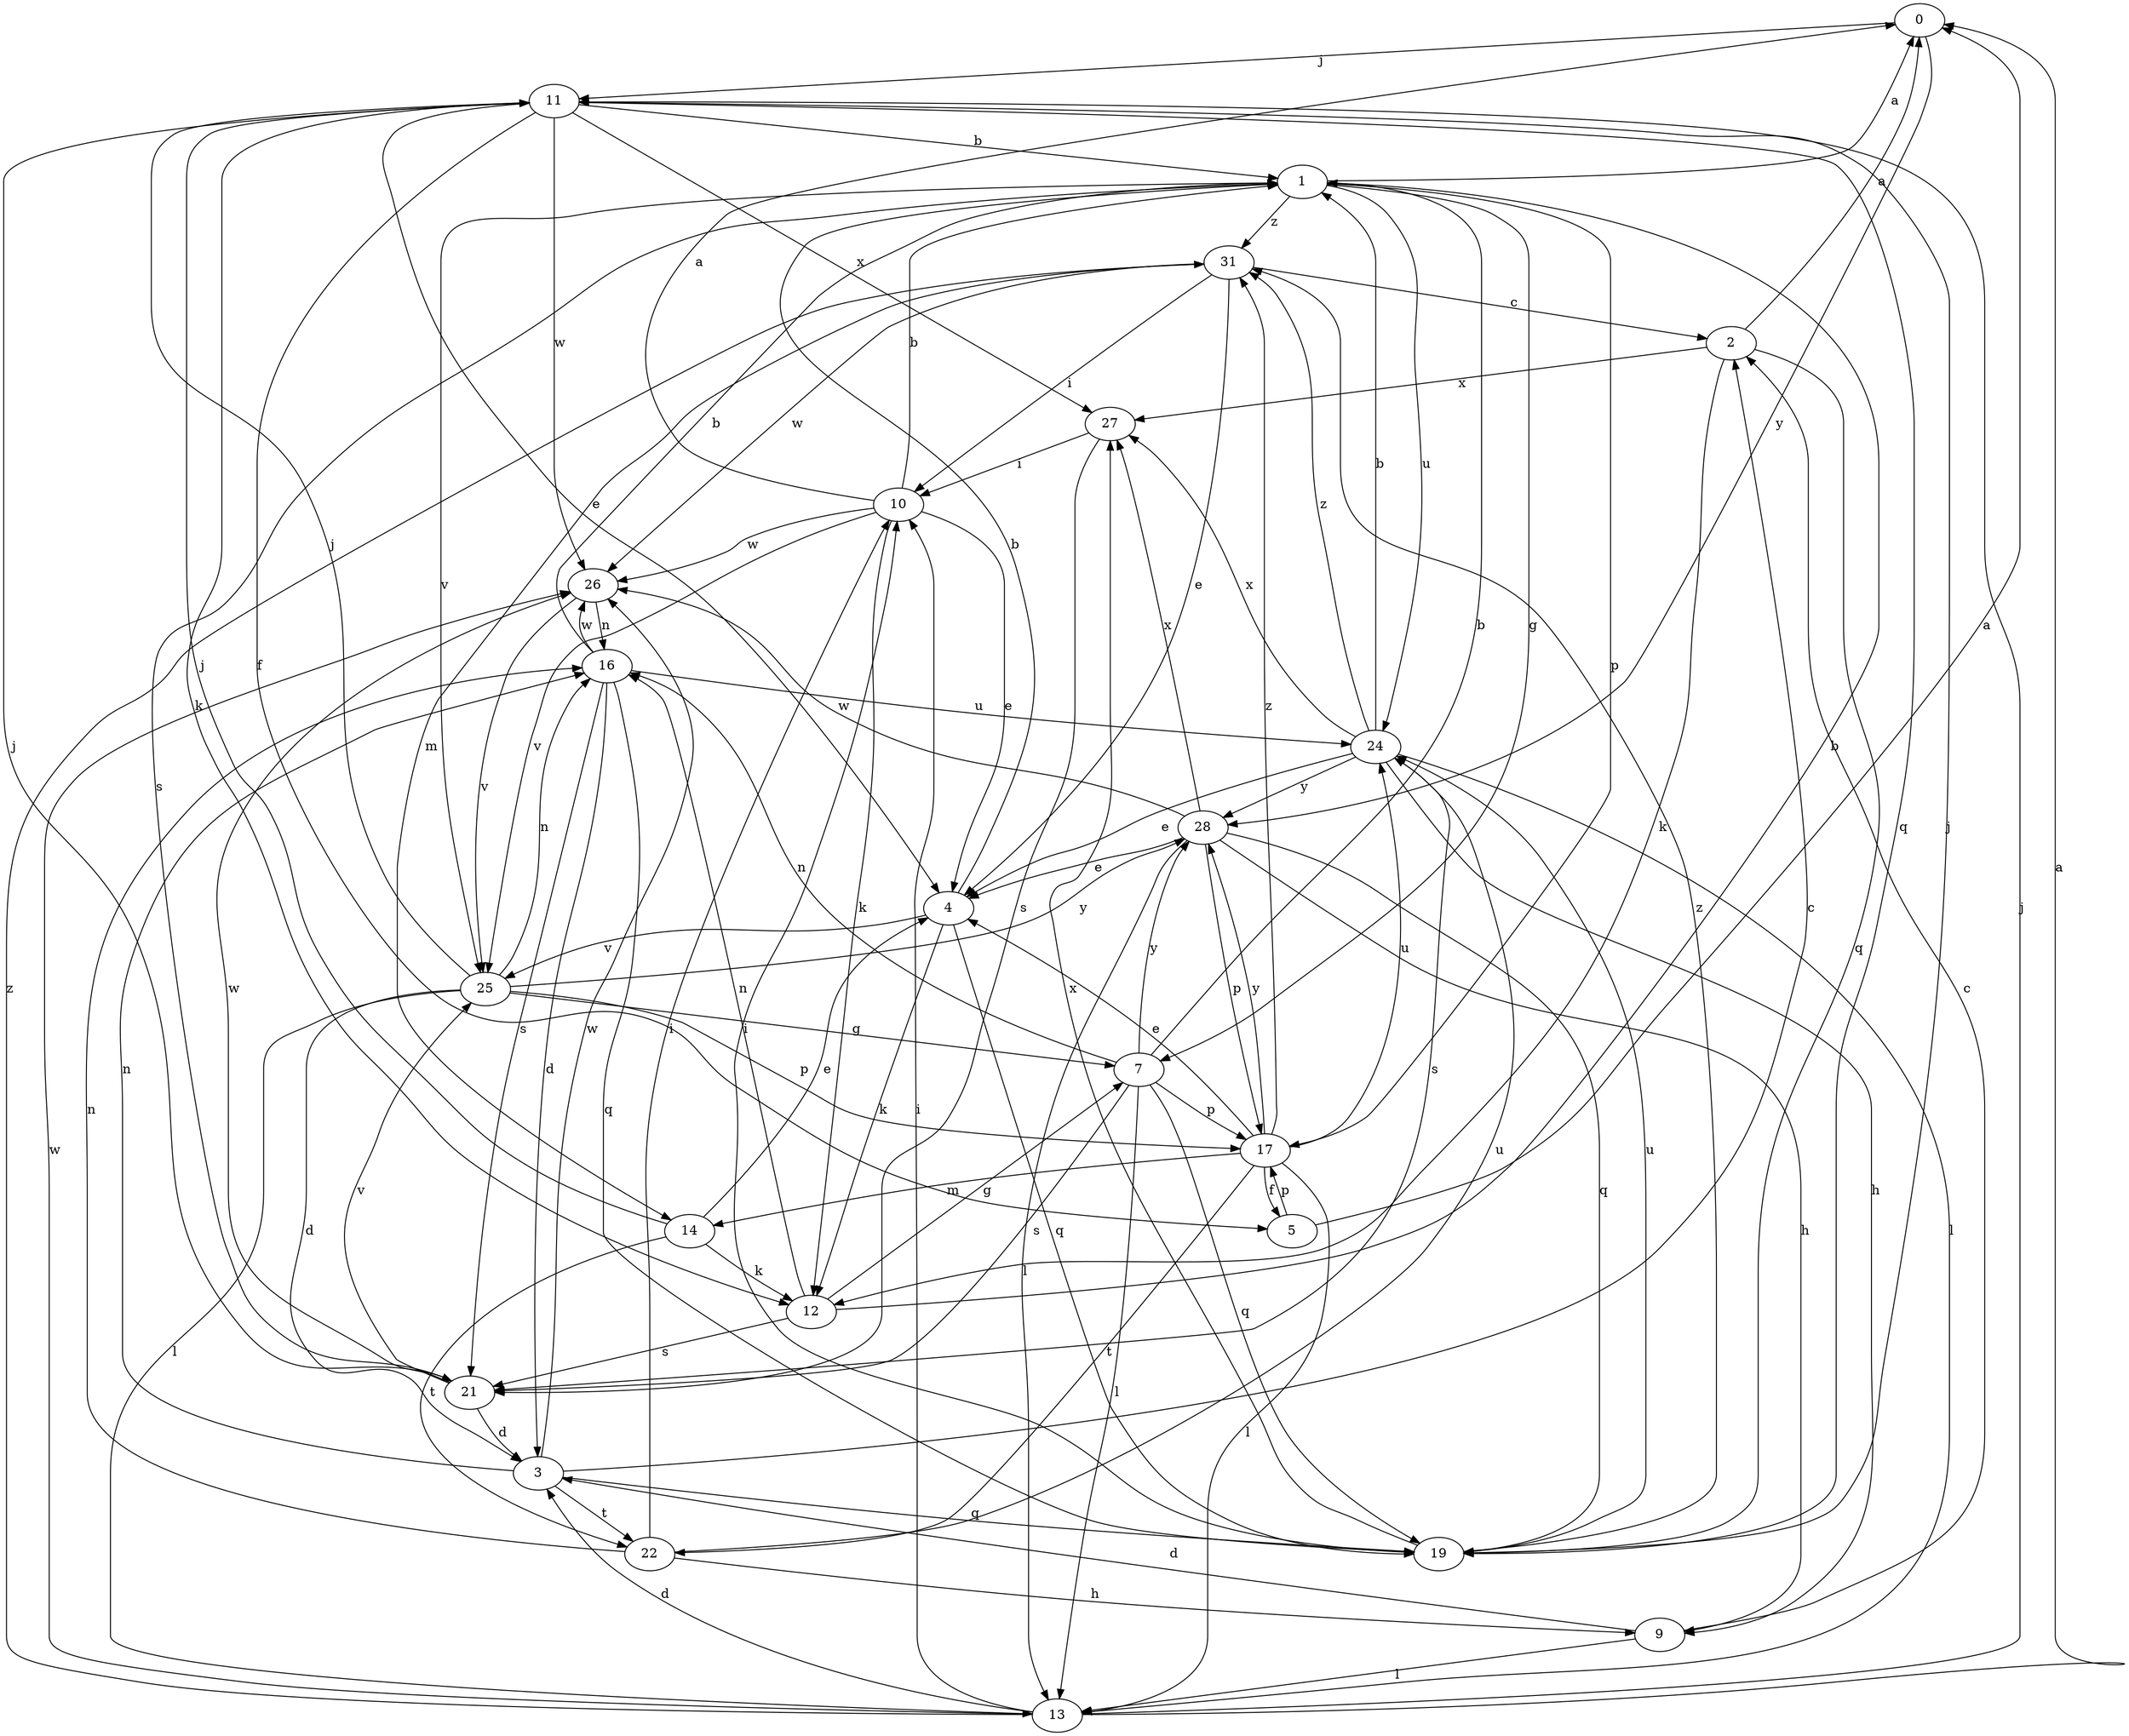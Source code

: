 strict digraph  {
0;
1;
2;
3;
4;
5;
7;
9;
10;
11;
12;
13;
14;
16;
17;
19;
21;
22;
24;
25;
26;
27;
28;
31;
0 -> 11  [label=j];
0 -> 28  [label=y];
1 -> 0  [label=a];
1 -> 7  [label=g];
1 -> 17  [label=p];
1 -> 21  [label=s];
1 -> 24  [label=u];
1 -> 25  [label=v];
1 -> 31  [label=z];
2 -> 0  [label=a];
2 -> 12  [label=k];
2 -> 19  [label=q];
2 -> 27  [label=x];
3 -> 2  [label=c];
3 -> 16  [label=n];
3 -> 19  [label=q];
3 -> 22  [label=t];
3 -> 26  [label=w];
4 -> 1  [label=b];
4 -> 12  [label=k];
4 -> 19  [label=q];
4 -> 25  [label=v];
5 -> 0  [label=a];
5 -> 17  [label=p];
7 -> 1  [label=b];
7 -> 13  [label=l];
7 -> 16  [label=n];
7 -> 17  [label=p];
7 -> 19  [label=q];
7 -> 21  [label=s];
7 -> 28  [label=y];
9 -> 2  [label=c];
9 -> 3  [label=d];
9 -> 13  [label=l];
10 -> 0  [label=a];
10 -> 1  [label=b];
10 -> 4  [label=e];
10 -> 12  [label=k];
10 -> 25  [label=v];
10 -> 26  [label=w];
11 -> 1  [label=b];
11 -> 4  [label=e];
11 -> 5  [label=f];
11 -> 12  [label=k];
11 -> 19  [label=q];
11 -> 26  [label=w];
11 -> 27  [label=x];
12 -> 1  [label=b];
12 -> 7  [label=g];
12 -> 16  [label=n];
12 -> 21  [label=s];
13 -> 0  [label=a];
13 -> 3  [label=d];
13 -> 10  [label=i];
13 -> 11  [label=j];
13 -> 26  [label=w];
13 -> 31  [label=z];
14 -> 4  [label=e];
14 -> 11  [label=j];
14 -> 12  [label=k];
14 -> 22  [label=t];
16 -> 1  [label=b];
16 -> 3  [label=d];
16 -> 19  [label=q];
16 -> 21  [label=s];
16 -> 24  [label=u];
16 -> 26  [label=w];
17 -> 4  [label=e];
17 -> 5  [label=f];
17 -> 13  [label=l];
17 -> 14  [label=m];
17 -> 22  [label=t];
17 -> 24  [label=u];
17 -> 28  [label=y];
17 -> 31  [label=z];
19 -> 10  [label=i];
19 -> 11  [label=j];
19 -> 24  [label=u];
19 -> 27  [label=x];
19 -> 31  [label=z];
21 -> 3  [label=d];
21 -> 11  [label=j];
21 -> 25  [label=v];
21 -> 26  [label=w];
22 -> 9  [label=h];
22 -> 10  [label=i];
22 -> 16  [label=n];
22 -> 24  [label=u];
24 -> 1  [label=b];
24 -> 4  [label=e];
24 -> 9  [label=h];
24 -> 13  [label=l];
24 -> 21  [label=s];
24 -> 27  [label=x];
24 -> 28  [label=y];
24 -> 31  [label=z];
25 -> 3  [label=d];
25 -> 7  [label=g];
25 -> 11  [label=j];
25 -> 13  [label=l];
25 -> 16  [label=n];
25 -> 17  [label=p];
25 -> 28  [label=y];
26 -> 16  [label=n];
26 -> 25  [label=v];
27 -> 10  [label=i];
27 -> 21  [label=s];
28 -> 4  [label=e];
28 -> 9  [label=h];
28 -> 13  [label=l];
28 -> 17  [label=p];
28 -> 19  [label=q];
28 -> 26  [label=w];
28 -> 27  [label=x];
31 -> 2  [label=c];
31 -> 4  [label=e];
31 -> 10  [label=i];
31 -> 14  [label=m];
31 -> 26  [label=w];
}
